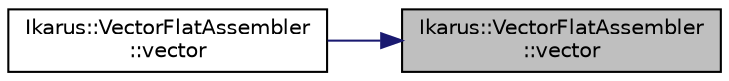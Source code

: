 digraph "Ikarus::VectorFlatAssembler::vector"
{
 // LATEX_PDF_SIZE
  edge [fontname="Helvetica",fontsize="10",labelfontname="Helvetica",labelfontsize="10"];
  node [fontname="Helvetica",fontsize="10",shape=record];
  rankdir="RL";
  Node1 [label="Ikarus::VectorFlatAssembler\l::vector",height=0.2,width=0.4,color="black", fillcolor="grey75", style="filled", fontcolor="black",tooltip="Calculates the vectorial quantity requested by the bound feRequirements, the affordance and the dBCOp..."];
  Node1 -> Node2 [dir="back",color="midnightblue",fontsize="10",style="solid",fontname="Helvetica"];
  Node2 [label="Ikarus::VectorFlatAssembler\l::vector",height=0.2,width=0.4,color="black", fillcolor="white", style="filled",URL="$a01203.html#ac06d14d576bc6a18c3d66f7774fc0c59",tooltip="Calculates the vectorial quantity requested by the bound feRequirements and the affordance...."];
}
